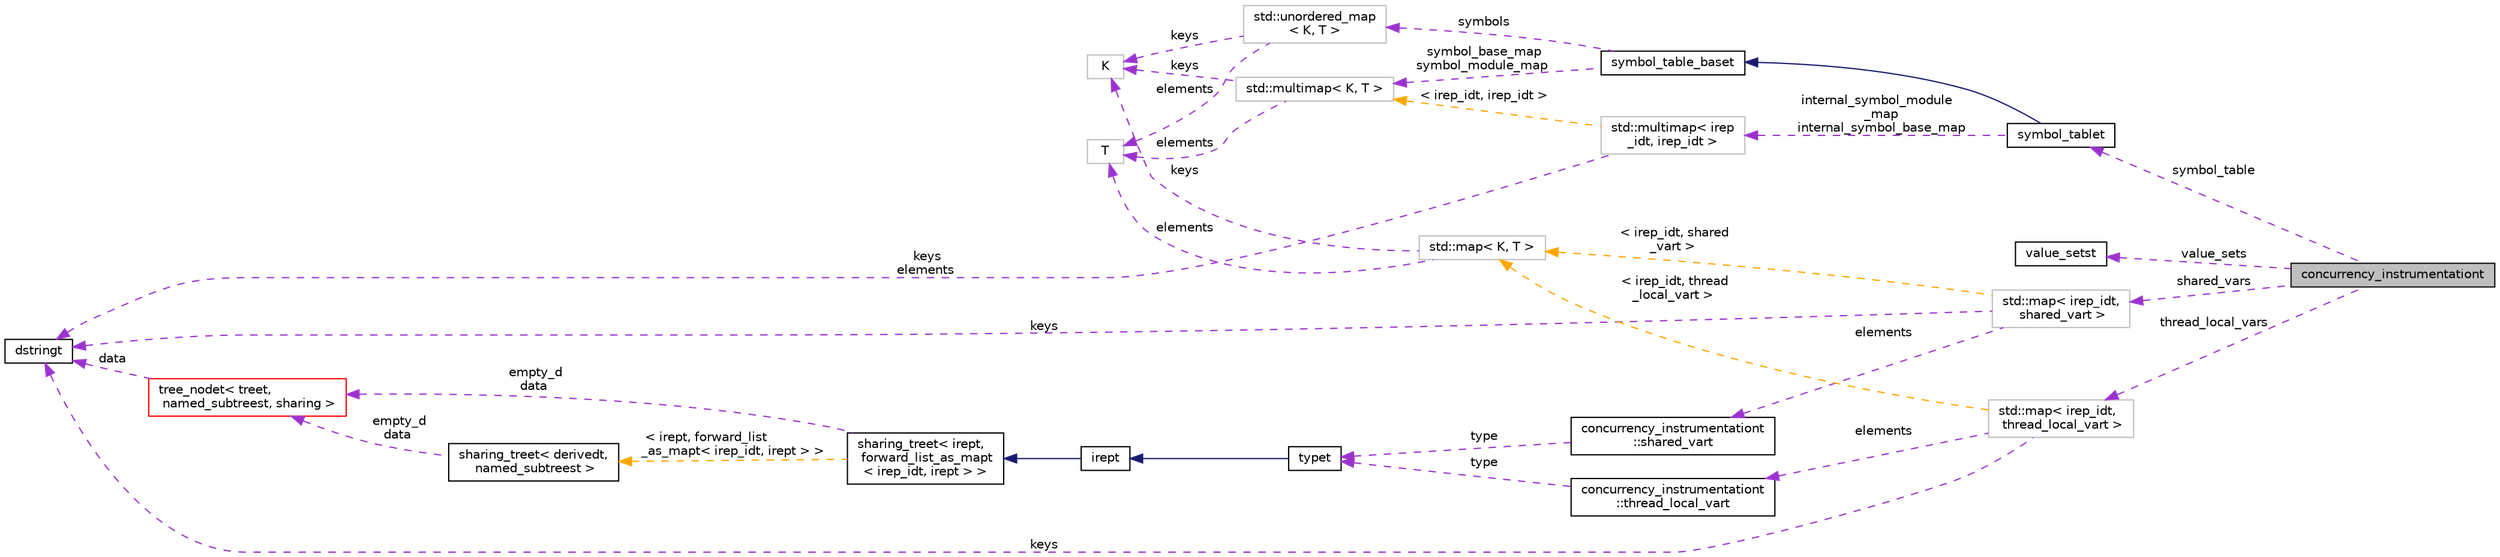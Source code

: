 digraph "concurrency_instrumentationt"
{
 // LATEX_PDF_SIZE
  bgcolor="transparent";
  edge [fontname="Helvetica",fontsize="10",labelfontname="Helvetica",labelfontsize="10"];
  node [fontname="Helvetica",fontsize="10",shape=record];
  rankdir="LR";
  Node1 [label="concurrency_instrumentationt",height=0.2,width=0.4,color="black", fillcolor="grey75", style="filled", fontcolor="black",tooltip=" "];
  Node2 -> Node1 [dir="back",color="darkorchid3",fontsize="10",style="dashed",label=" symbol_table" ,fontname="Helvetica"];
  Node2 [label="symbol_tablet",height=0.2,width=0.4,color="black",URL="$classsymbol__tablet.html",tooltip="The symbol table."];
  Node3 -> Node2 [dir="back",color="midnightblue",fontsize="10",style="solid",fontname="Helvetica"];
  Node3 [label="symbol_table_baset",height=0.2,width=0.4,color="black",URL="$classsymbol__table__baset.html",tooltip="The symbol table base class interface."];
  Node4 -> Node3 [dir="back",color="darkorchid3",fontsize="10",style="dashed",label=" symbol_base_map\nsymbol_module_map" ,fontname="Helvetica"];
  Node4 [label="std::multimap\< K, T \>",height=0.2,width=0.4,color="grey75",tooltip="STL class."];
  Node5 -> Node4 [dir="back",color="darkorchid3",fontsize="10",style="dashed",label=" keys" ,fontname="Helvetica"];
  Node5 [label="K",height=0.2,width=0.4,color="grey75",tooltip=" "];
  Node6 -> Node4 [dir="back",color="darkorchid3",fontsize="10",style="dashed",label=" elements" ,fontname="Helvetica"];
  Node6 [label="T",height=0.2,width=0.4,color="grey75",tooltip=" "];
  Node7 -> Node3 [dir="back",color="darkorchid3",fontsize="10",style="dashed",label=" symbols" ,fontname="Helvetica"];
  Node7 [label="std::unordered_map\l\< K, T \>",height=0.2,width=0.4,color="grey75",tooltip="STL class."];
  Node5 -> Node7 [dir="back",color="darkorchid3",fontsize="10",style="dashed",label=" keys" ,fontname="Helvetica"];
  Node6 -> Node7 [dir="back",color="darkorchid3",fontsize="10",style="dashed",label=" elements" ,fontname="Helvetica"];
  Node8 -> Node2 [dir="back",color="darkorchid3",fontsize="10",style="dashed",label=" internal_symbol_module\l_map\ninternal_symbol_base_map" ,fontname="Helvetica"];
  Node8 [label="std::multimap\< irep\l_idt, irep_idt \>",height=0.2,width=0.4,color="grey75",tooltip=" "];
  Node9 -> Node8 [dir="back",color="darkorchid3",fontsize="10",style="dashed",label=" keys\nelements" ,fontname="Helvetica"];
  Node9 [label="dstringt",height=0.2,width=0.4,color="black",URL="$classdstringt.html",tooltip="dstringt has one field, an unsigned integer no which is an index into a static table of strings."];
  Node4 -> Node8 [dir="back",color="orange",fontsize="10",style="dashed",label=" \< irep_idt, irep_idt \>" ,fontname="Helvetica"];
  Node10 -> Node1 [dir="back",color="darkorchid3",fontsize="10",style="dashed",label=" value_sets" ,fontname="Helvetica"];
  Node10 [label="value_setst",height=0.2,width=0.4,color="black",URL="$classvalue__setst.html",tooltip=" "];
  Node11 -> Node1 [dir="back",color="darkorchid3",fontsize="10",style="dashed",label=" shared_vars" ,fontname="Helvetica"];
  Node11 [label="std::map\< irep_idt,\l shared_vart \>",height=0.2,width=0.4,color="grey75",tooltip=" "];
  Node12 -> Node11 [dir="back",color="darkorchid3",fontsize="10",style="dashed",label=" elements" ,fontname="Helvetica"];
  Node12 [label="concurrency_instrumentationt\l::shared_vart",height=0.2,width=0.4,color="black",URL="$classconcurrency__instrumentationt_1_1shared__vart.html",tooltip=" "];
  Node13 -> Node12 [dir="back",color="darkorchid3",fontsize="10",style="dashed",label=" type" ,fontname="Helvetica"];
  Node13 [label="typet",height=0.2,width=0.4,color="black",URL="$classtypet.html",tooltip="The type of an expression, extends irept."];
  Node14 -> Node13 [dir="back",color="midnightblue",fontsize="10",style="solid",fontname="Helvetica"];
  Node14 [label="irept",height=0.2,width=0.4,color="black",URL="$classirept.html",tooltip="There are a large number of kinds of tree structured or tree-like data in CPROVER."];
  Node15 -> Node14 [dir="back",color="midnightblue",fontsize="10",style="solid",fontname="Helvetica"];
  Node15 [label="sharing_treet\< irept,\l forward_list_as_mapt\l\< irep_idt, irept \> \>",height=0.2,width=0.4,color="black",URL="$classsharing__treet.html",tooltip=" "];
  Node16 -> Node15 [dir="back",color="darkorchid3",fontsize="10",style="dashed",label=" empty_d\ndata" ,fontname="Helvetica"];
  Node16 [label="tree_nodet\< treet,\l named_subtreest, sharing \>",height=0.2,width=0.4,color="red",URL="$classtree__nodet.html",tooltip="A node with data in a tree, it contains:"];
  Node9 -> Node16 [dir="back",color="darkorchid3",fontsize="10",style="dashed",label=" data" ,fontname="Helvetica"];
  Node20 -> Node15 [dir="back",color="orange",fontsize="10",style="dashed",label=" \< irept, forward_list\l_as_mapt\< irep_idt, irept \> \>" ,fontname="Helvetica"];
  Node20 [label="sharing_treet\< derivedt,\l named_subtreest \>",height=0.2,width=0.4,color="black",URL="$classsharing__treet.html",tooltip="Base class for tree-like data structures with sharing."];
  Node16 -> Node20 [dir="back",color="darkorchid3",fontsize="10",style="dashed",label=" empty_d\ndata" ,fontname="Helvetica"];
  Node9 -> Node11 [dir="back",color="darkorchid3",fontsize="10",style="dashed",label=" keys" ,fontname="Helvetica"];
  Node21 -> Node11 [dir="back",color="orange",fontsize="10",style="dashed",label=" \< irep_idt, shared\l_vart \>" ,fontname="Helvetica"];
  Node21 [label="std::map\< K, T \>",height=0.2,width=0.4,color="grey75",tooltip="STL class."];
  Node5 -> Node21 [dir="back",color="darkorchid3",fontsize="10",style="dashed",label=" keys" ,fontname="Helvetica"];
  Node6 -> Node21 [dir="back",color="darkorchid3",fontsize="10",style="dashed",label=" elements" ,fontname="Helvetica"];
  Node22 -> Node1 [dir="back",color="darkorchid3",fontsize="10",style="dashed",label=" thread_local_vars" ,fontname="Helvetica"];
  Node22 [label="std::map\< irep_idt,\l thread_local_vart \>",height=0.2,width=0.4,color="grey75",tooltip=" "];
  Node9 -> Node22 [dir="back",color="darkorchid3",fontsize="10",style="dashed",label=" keys" ,fontname="Helvetica"];
  Node23 -> Node22 [dir="back",color="darkorchid3",fontsize="10",style="dashed",label=" elements" ,fontname="Helvetica"];
  Node23 [label="concurrency_instrumentationt\l::thread_local_vart",height=0.2,width=0.4,color="black",URL="$classconcurrency__instrumentationt_1_1thread__local__vart.html",tooltip=" "];
  Node13 -> Node23 [dir="back",color="darkorchid3",fontsize="10",style="dashed",label=" type" ,fontname="Helvetica"];
  Node21 -> Node22 [dir="back",color="orange",fontsize="10",style="dashed",label=" \< irep_idt, thread\l_local_vart \>" ,fontname="Helvetica"];
}
